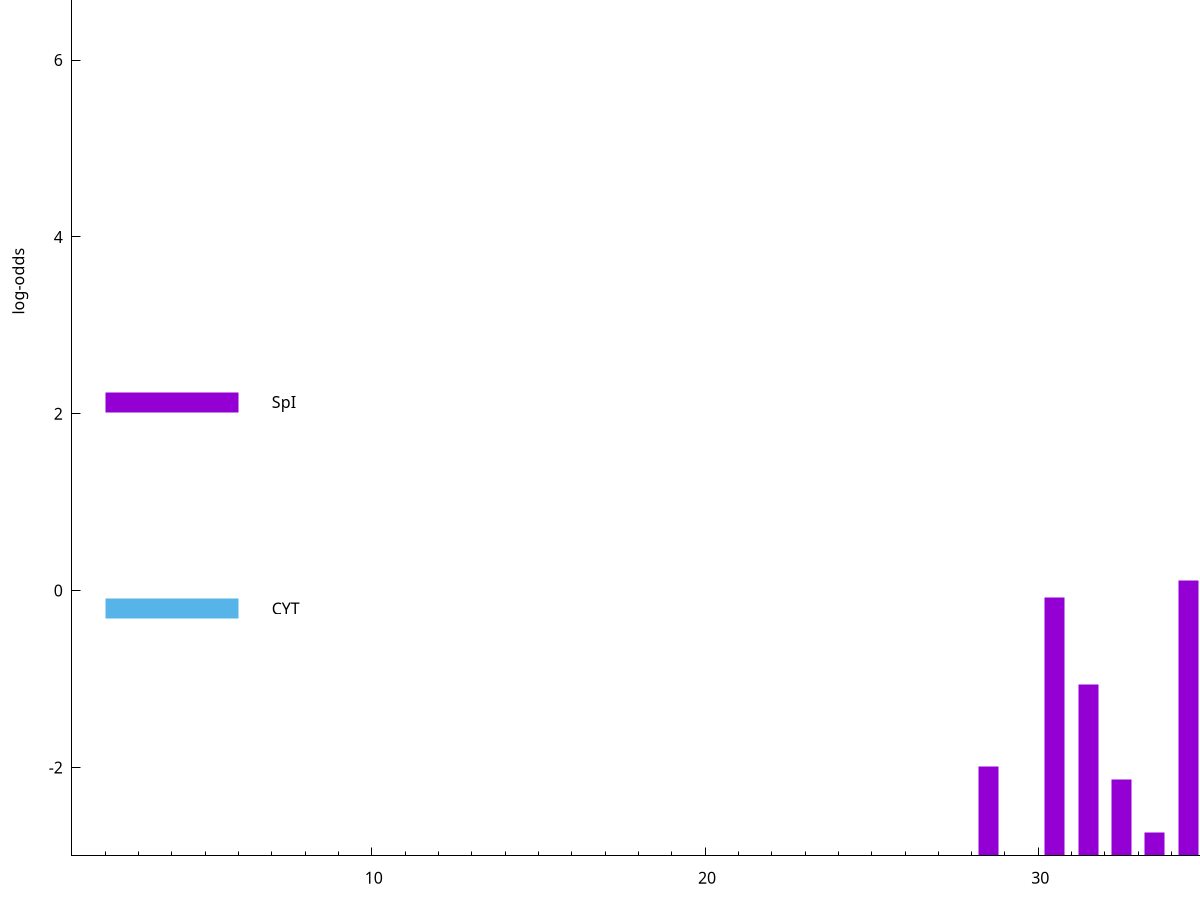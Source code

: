 set title "LipoP predictions for SRR3987115.gff"
set size 2., 1.4
set xrange [1:70] 
set mxtics 10
set yrange [-3:10]
set y2range [0:13]
set ylabel "log-odds"
set term postscript eps color solid "Helvetica" 30
set output "SRR3987115.gff.eps"
set arrow from 2,6.69437 to 6,6.69437 nohead lt 4 lw 20
set label "TMH" at 7,6.69437
set arrow from 2,2.13169 to 6,2.13169 nohead lt 1 lw 20
set label "SpI" at 7,2.13169
set arrow from 2,-0.200913 to 6,-0.200913 nohead lt 3 lw 20
set label "CYT" at 7,-0.200913
set arrow from 2,6.69437 to 6,6.69437 nohead lt 4 lw 20
set label "TMH" at 7,6.69437
# NOTE: The scores below are the log-odds scores with the threshold
# NOTE: subtracted (a hack to make gnuplot make the histogram all
# NOTE: look nice).
plot "-" axes x1y2 title "" with impulses lt 1 lw 20
34.500000 3.113644
30.500000 2.921798
38.500000 2.792968
31.500000 1.943760
28.500000 1.010680
32.500000 0.863360
36.500000 0.473380
33.500000 0.260900
e
exit
